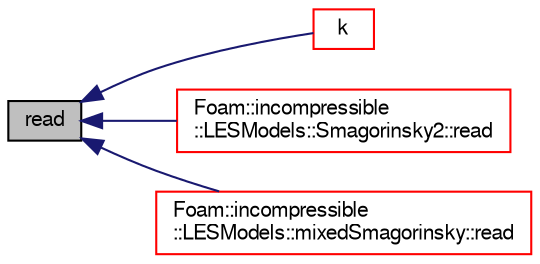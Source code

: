 digraph "read"
{
  bgcolor="transparent";
  edge [fontname="FreeSans",fontsize="10",labelfontname="FreeSans",labelfontsize="10"];
  node [fontname="FreeSans",fontsize="10",shape=record];
  rankdir="LR";
  Node1080 [label="read",height=0.2,width=0.4,color="black", fillcolor="grey75", style="filled", fontcolor="black"];
  Node1080 -> Node1081 [dir="back",color="midnightblue",fontsize="10",style="solid",fontname="FreeSans"];
  Node1081 [label="k",height=0.2,width=0.4,color="red",URL="$a30894.html#a2cc3daa68147a9052c2b37e9ac37eca4",tooltip="Return SGS kinetic energy. "];
  Node1080 -> Node1087 [dir="back",color="midnightblue",fontsize="10",style="solid",fontname="FreeSans"];
  Node1087 [label="Foam::incompressible\l::LESModels::Smagorinsky2::read",height=0.2,width=0.4,color="red",URL="$a30898.html#af816873151ddb0126e98bb2f914d8ed5",tooltip="Read LESProperties dictionary. "];
  Node1080 -> Node1088 [dir="back",color="midnightblue",fontsize="10",style="solid",fontname="FreeSans"];
  Node1088 [label="Foam::incompressible\l::LESModels::mixedSmagorinsky::read",height=0.2,width=0.4,color="red",URL="$a30882.html#af816873151ddb0126e98bb2f914d8ed5",tooltip="Read LESProperties dictionary. "];
}
